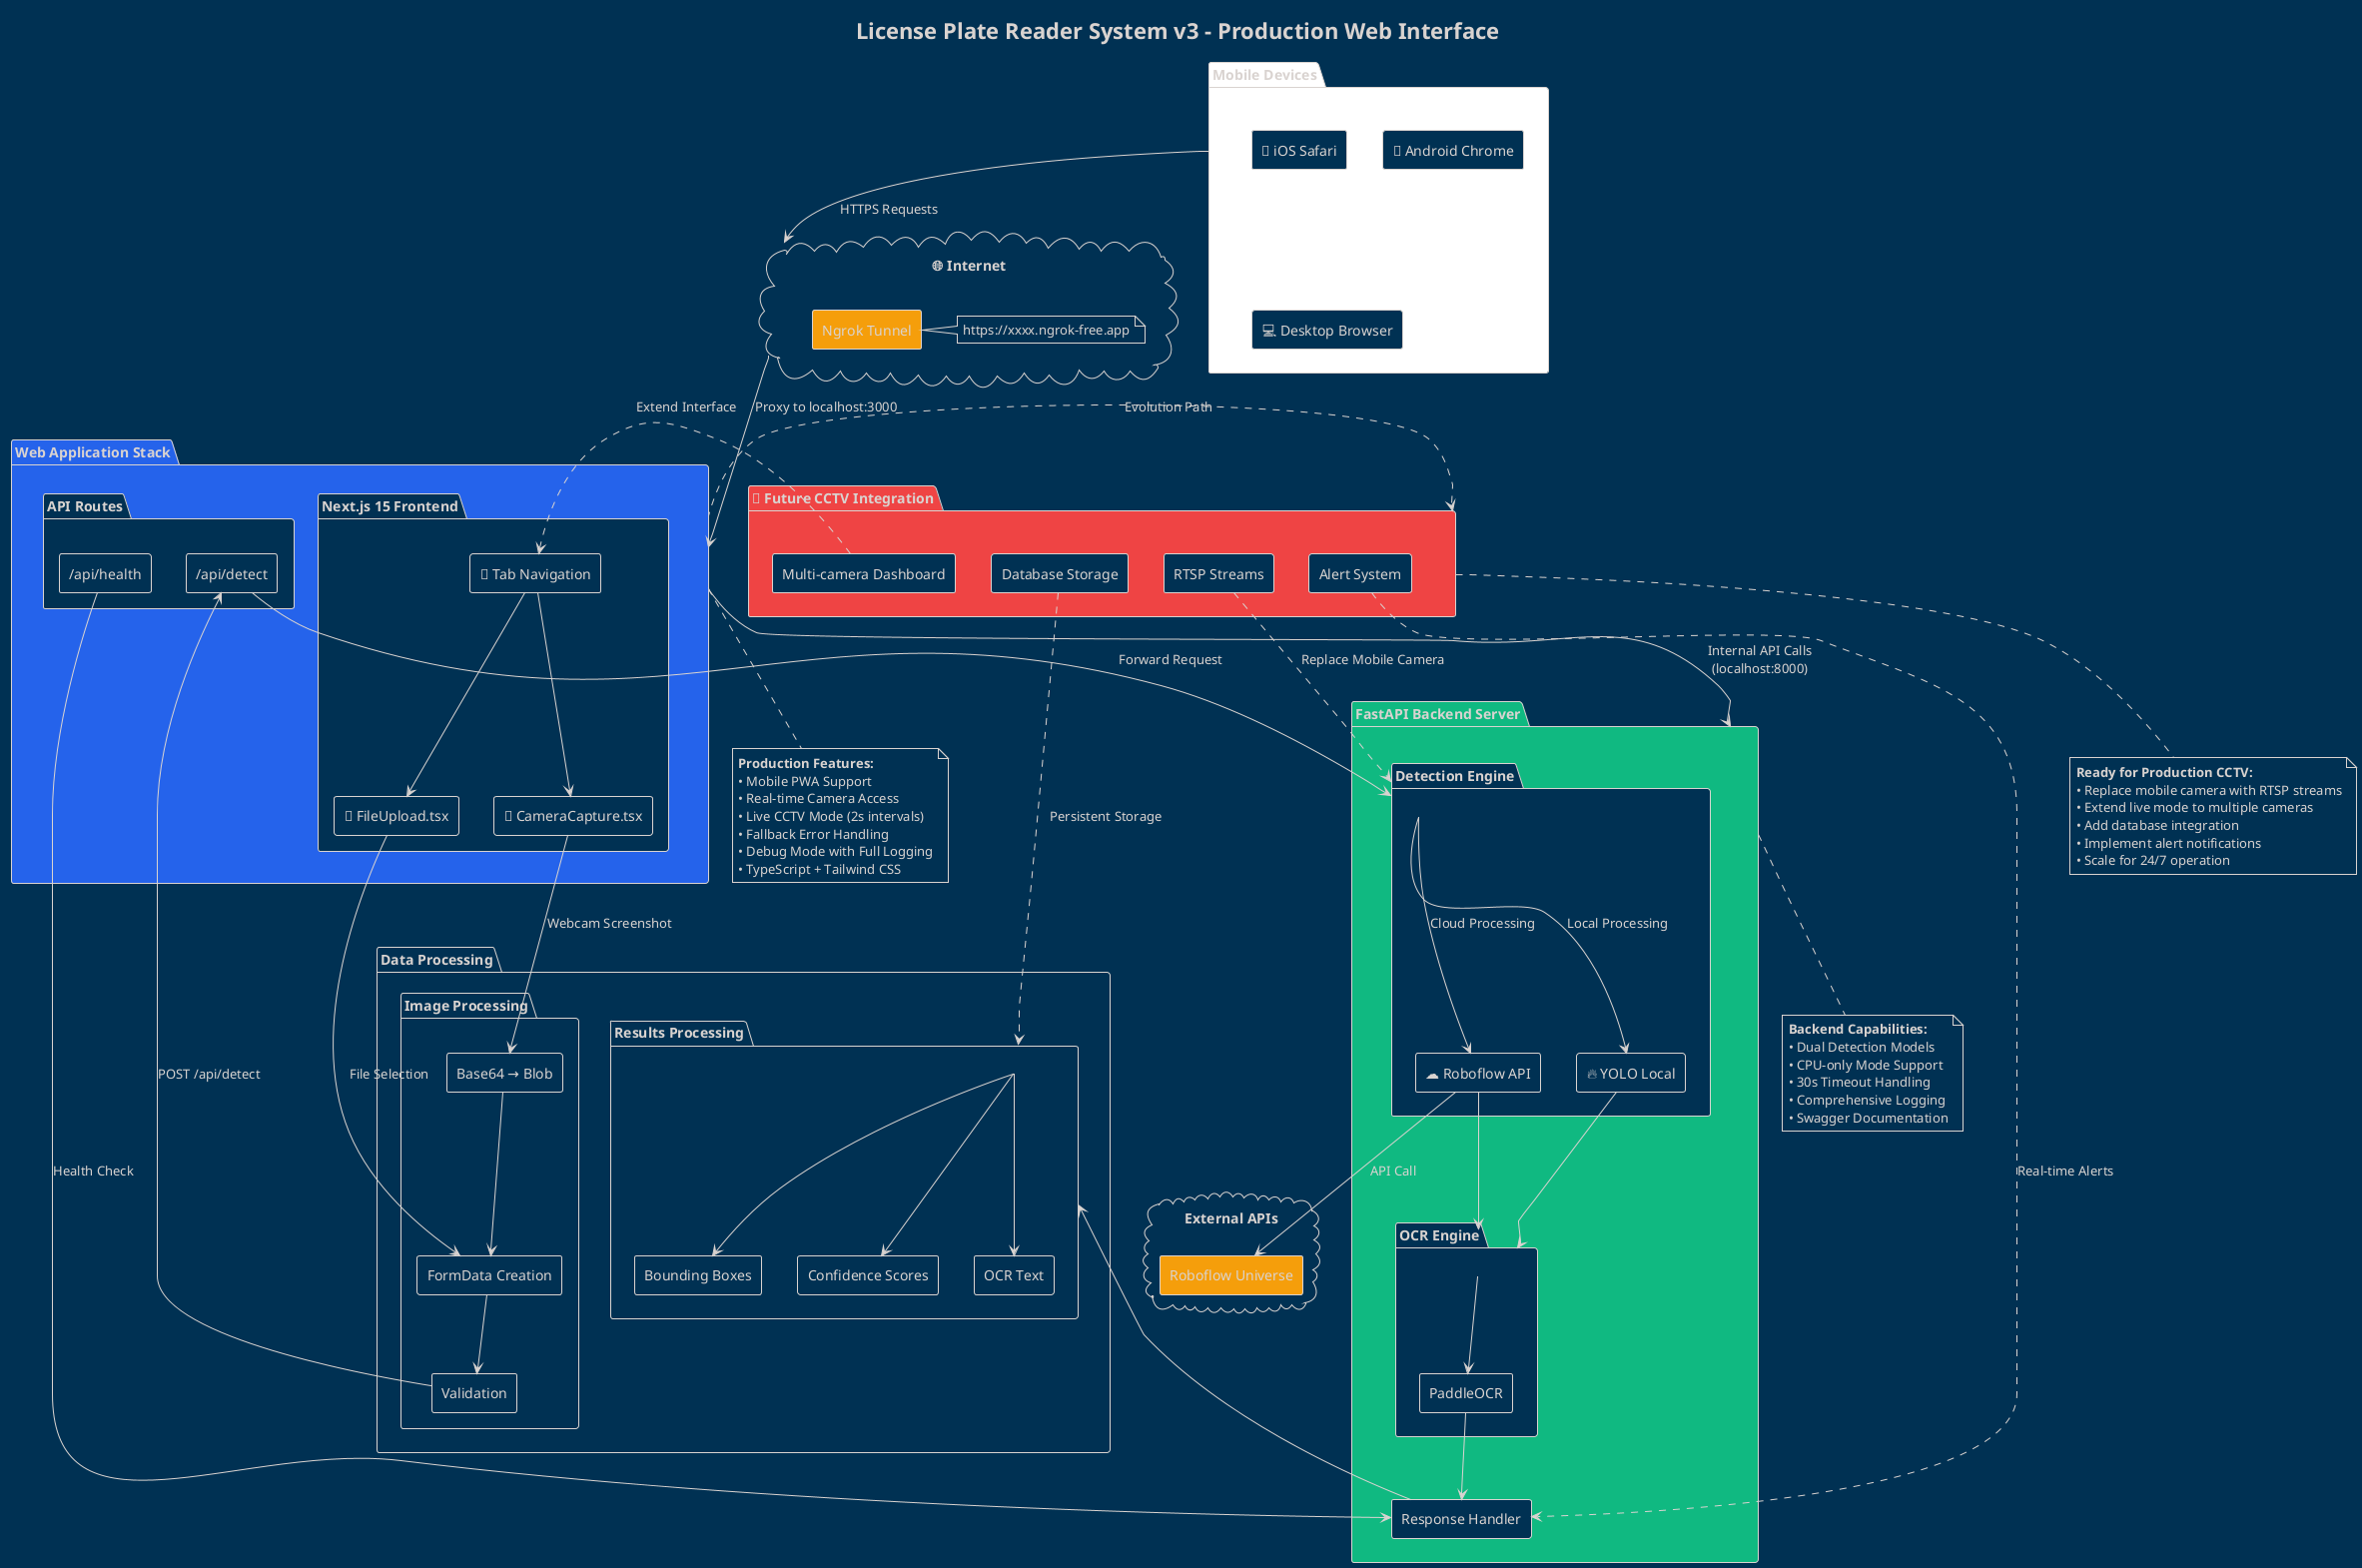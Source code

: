 @startuml
!theme blueprint
title License Plate Reader System v3 - Production Web Interface

' ----- Color tokens (tanpa #) -----
!define PRIMARY_COLOR 2563eb
!define SECONDARY_COLOR 10b981
!define ACCENT_COLOR f59e0b
!define ERROR_COLOR ef4444

' ===== Client Layer =====
package "Mobile Devices" as mobile_devices #white {
  rectangle "📱 iOS Safari" as ios
  rectangle "📱 Android Chrome" as android
  rectangle "💻 Desktop Browser" as desktop
}

' ===== Internet Layer =====
cloud "🌐 Internet" as internet {
  rectangle "Ngrok Tunnel" as ngrok #ACCENT_COLOR
  note right of ngrok
    https://xxxx.ngrok-free.app
  end note
}

' ===== Web Application Layer =====
package "Web Application Stack" as web_stack #PRIMARY_COLOR {
  package "Next.js 15 Frontend" as nextjs {
    rectangle "📸 CameraCapture.tsx" as camera_component
    rectangle "📁 FileUpload.tsx" as upload_component
    rectangle "🔄 Tab Navigation" as tab_navigation
  }

  package "API Routes" as api_routes {
    rectangle "/api/detect" as detect_api
    rectangle "/api/health" as health_api
  }
}

' ===== Processing Layer =====
package "FastAPI Backend Server" as fastapi_server #SECONDARY_COLOR {
  package "Detection Engine" as detection_engine {
    rectangle "🔥 YOLO Local" as yolo_local
    rectangle "☁️ Roboflow API" as roboflow_api
  }

  package "OCR Engine" as ocr_engine {
    rectangle "PaddleOCR" as paddleocr
  }

  rectangle "Response Handler" as response_handler
}

' ===== Data Layer =====
package "Data Processing" as data_processing {
  package "Image Processing" as image_proc {
    rectangle "Base64 → Blob" as base64_conversion
    rectangle "FormData Creation" as formdata_creation
    rectangle "Validation" as validation
  }

  package "Results Processing" as results_proc {
    rectangle "Bounding Boxes" as bbox
    rectangle "Confidence Scores" as confidence
    rectangle "OCR Text" as ocr_text
  }
}

' ===== External Services =====
cloud "External APIs" as external_apis {
  rectangle "Roboflow Universe" as roboflow_universe #ACCENT_COLOR
}

' ===== CCTV Integration (Future) =====
package "🔄 Future CCTV Integration" as cctv_integration #ERROR_COLOR {
  rectangle "RTSP Streams" as rtsp_streams
  rectangle "Multi-camera Dashboard" as multi_dashboard
  rectangle "Alert System" as alert_system
  rectangle "Database Storage" as db_storage
}

' ===== Relationships =====
mobile_devices --> internet : HTTPS Requests
internet --> web_stack : Proxy to localhost:3000
web_stack --> fastapi_server : Internal API Calls\n(localhost:8000)

' Web App Internal Flow
camera_component --> base64_conversion : Webcam Screenshot
upload_component --> formdata_creation : File Selection
tab_navigation --> camera_component
tab_navigation --> upload_component

base64_conversion --> formdata_creation
formdata_creation --> validation
validation --> detect_api : POST /api/detect

detect_api --> detection_engine : Forward Request
health_api --> response_handler : Health Check

' Detection Flow
detection_engine --> yolo_local : Local Processing
detection_engine --> roboflow_api : Cloud Processing
roboflow_api --> roboflow_universe : API Call

yolo_local --> ocr_engine
roboflow_api --> ocr_engine
ocr_engine --> paddleocr

paddleocr --> response_handler
response_handler --> results_proc

results_proc --> bbox
results_proc --> confidence
results_proc --> ocr_text

' Future CCTV Integration
web_stack ..> cctv_integration : Evolution Path
rtsp_streams ..> detection_engine : Replace Mobile Camera
multi_dashboard ..> tab_navigation : Extend Interface
alert_system ..> response_handler : Real-time Alerts
db_storage ..> results_proc : Persistent Storage

' ===== Notes =====
note bottom of web_stack
  **Production Features:**
  • Mobile PWA Support
  • Real-time Camera Access
  • Live CCTV Mode (2s intervals)
  • Fallback Error Handling
  • Debug Mode with Full Logging
  • TypeScript + Tailwind CSS
end note

note bottom of fastapi_server
  **Backend Capabilities:**
  • Dual Detection Models
  • CPU-only Mode Support
  • 30s Timeout Handling
  • Comprehensive Logging
  • Swagger Documentation
end note

note bottom of cctv_integration
  **Ready for Production CCTV:**
  • Replace mobile camera with RTSP streams
  • Extend live mode to multiple cameras
  • Add database integration
  • Implement alert notifications
  • Scale for 24/7 operation
end note
@enduml
